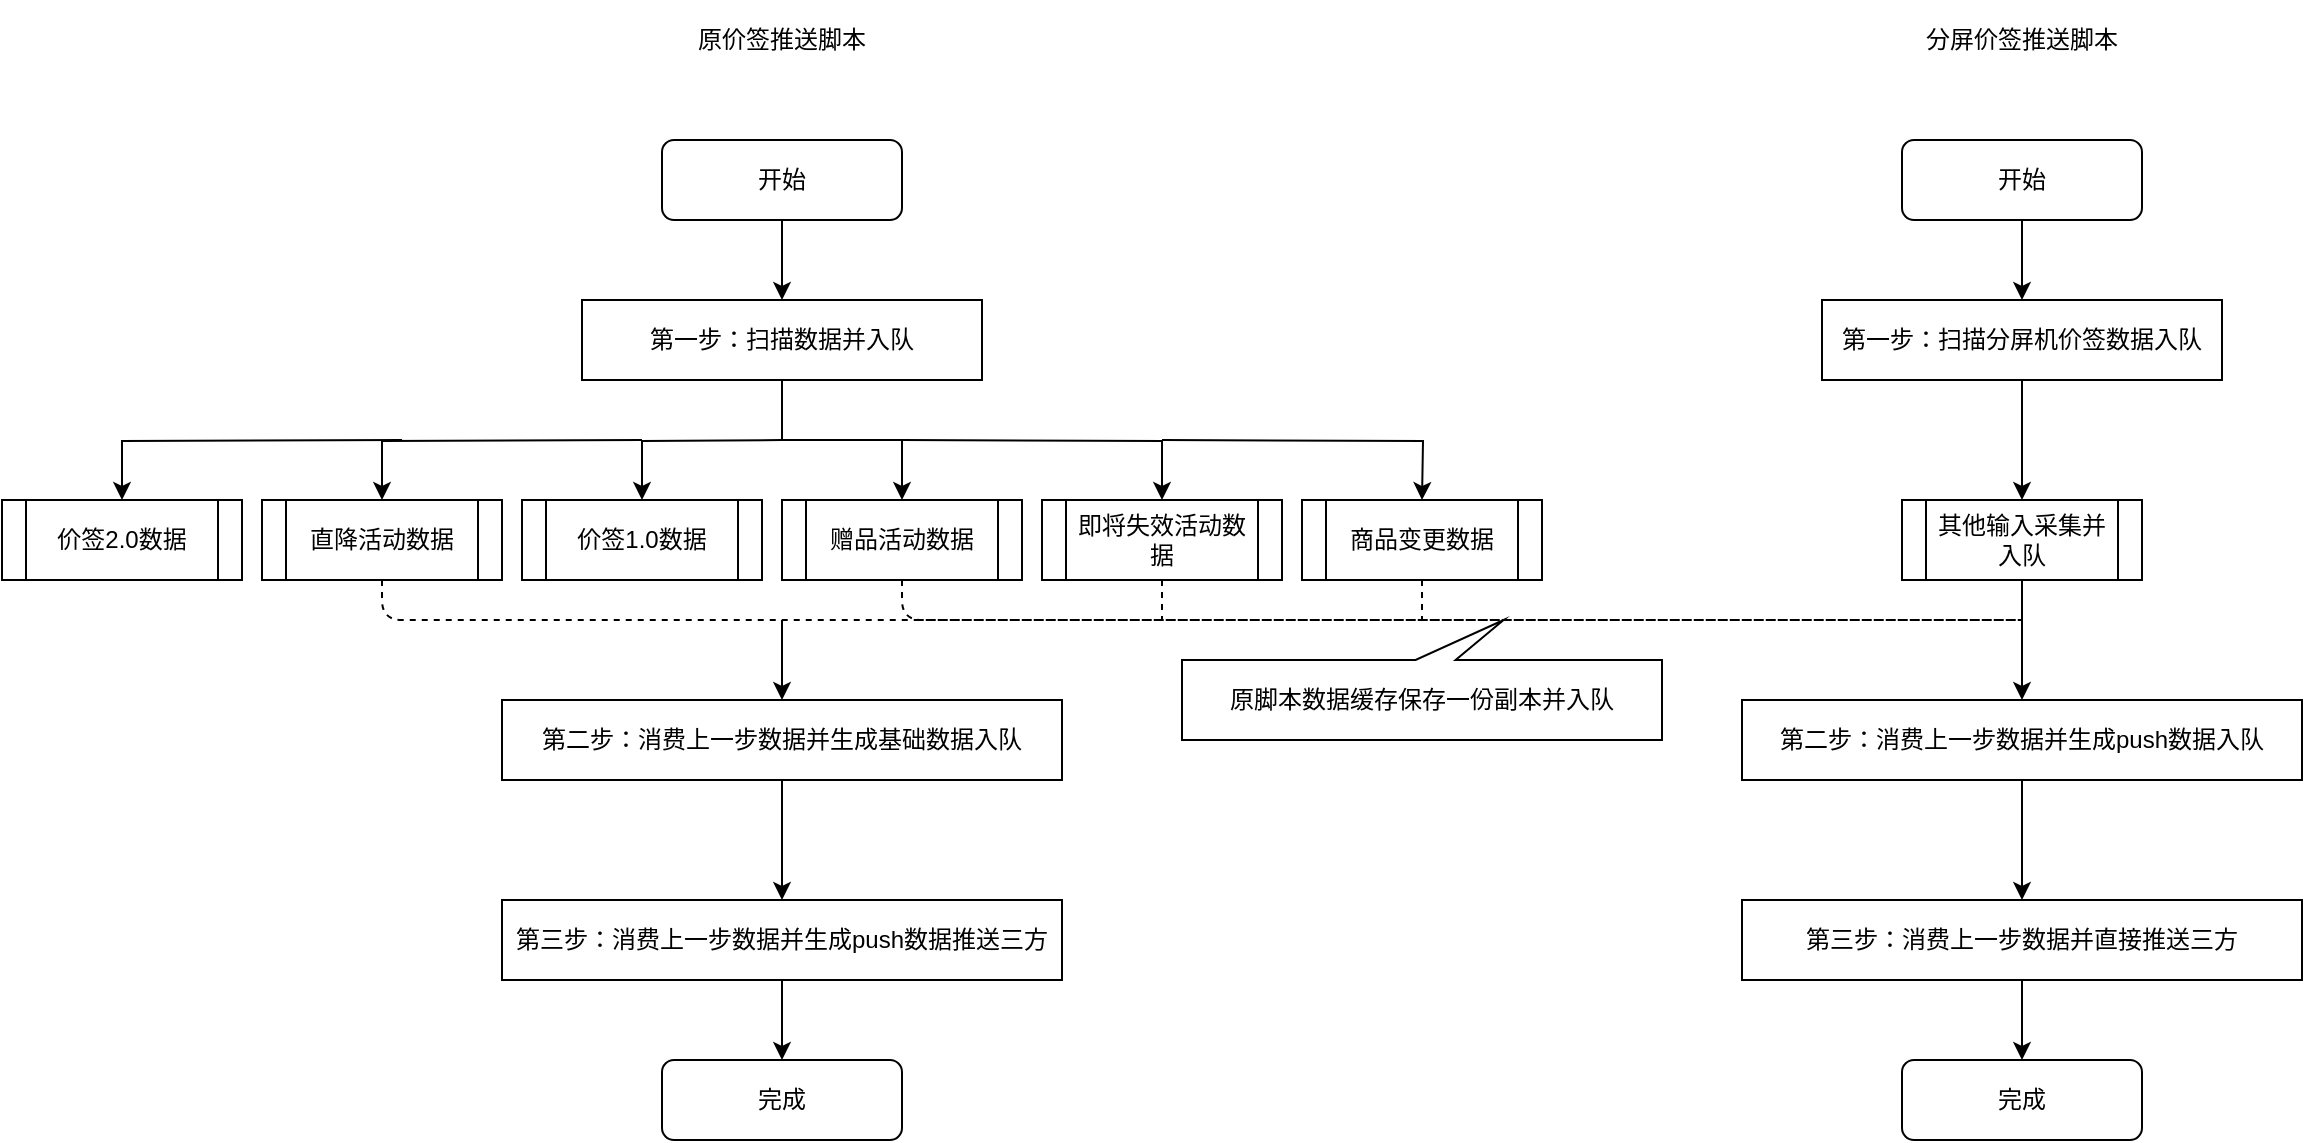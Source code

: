 <mxfile version="13.10.4" type="github"><diagram id="tKXNzPvHB9LKI93Ga4n8" name="Page-1"><mxGraphModel dx="2182" dy="745" grid="1" gridSize="10" guides="1" tooltips="1" connect="1" arrows="1" fold="1" page="1" pageScale="1" pageWidth="827" pageHeight="1169" math="0" shadow="0"><root><mxCell id="0"/><mxCell id="1" parent="0"/><mxCell id="02ahCOg9DGWH-KLUwcwF-26" value="" style="edgeStyle=orthogonalEdgeStyle;rounded=0;orthogonalLoop=1;jettySize=auto;html=1;" edge="1" parent="1" source="02ahCOg9DGWH-KLUwcwF-2" target="02ahCOg9DGWH-KLUwcwF-5"><mxGeometry relative="1" as="geometry"/></mxCell><mxCell id="02ahCOg9DGWH-KLUwcwF-2" value="开始" style="rounded=1;whiteSpace=wrap;html=1;" vertex="1" parent="1"><mxGeometry x="-60" y="200" width="120" height="40" as="geometry"/></mxCell><mxCell id="02ahCOg9DGWH-KLUwcwF-4" value="原价签推送脚本" style="text;html=1;strokeColor=none;fillColor=none;align=center;verticalAlign=middle;whiteSpace=wrap;rounded=0;" vertex="1" parent="1"><mxGeometry x="-60" y="130" width="120" height="40" as="geometry"/></mxCell><mxCell id="02ahCOg9DGWH-KLUwcwF-27" value="" style="edgeStyle=orthogonalEdgeStyle;rounded=0;orthogonalLoop=1;jettySize=auto;html=1;" edge="1" parent="1" source="02ahCOg9DGWH-KLUwcwF-5" target="02ahCOg9DGWH-KLUwcwF-9"><mxGeometry relative="1" as="geometry"/></mxCell><mxCell id="02ahCOg9DGWH-KLUwcwF-5" value="第一步：扫描数据并入队" style="rounded=0;whiteSpace=wrap;html=1;" vertex="1" parent="1"><mxGeometry x="-100" y="280" width="200" height="40" as="geometry"/></mxCell><mxCell id="02ahCOg9DGWH-KLUwcwF-6" value="价签2.0数据" style="shape=process;whiteSpace=wrap;html=1;backgroundOutline=1;" vertex="1" parent="1"><mxGeometry x="-390" y="380" width="120" height="40" as="geometry"/></mxCell><mxCell id="02ahCOg9DGWH-KLUwcwF-7" value="直降活动数据" style="shape=process;whiteSpace=wrap;html=1;backgroundOutline=1;" vertex="1" parent="1"><mxGeometry x="-260" y="380" width="120" height="40" as="geometry"/></mxCell><mxCell id="02ahCOg9DGWH-KLUwcwF-8" value="价签1.0数据" style="shape=process;whiteSpace=wrap;html=1;backgroundOutline=1;" vertex="1" parent="1"><mxGeometry x="-130" y="380" width="120" height="40" as="geometry"/></mxCell><mxCell id="02ahCOg9DGWH-KLUwcwF-9" value="赠品活动数据" style="shape=process;whiteSpace=wrap;html=1;backgroundOutline=1;" vertex="1" parent="1"><mxGeometry y="380" width="120" height="40" as="geometry"/></mxCell><mxCell id="02ahCOg9DGWH-KLUwcwF-10" value="即将失效活动数据" style="shape=process;whiteSpace=wrap;html=1;backgroundOutline=1;" vertex="1" parent="1"><mxGeometry x="130" y="380" width="120" height="40" as="geometry"/></mxCell><mxCell id="02ahCOg9DGWH-KLUwcwF-11" value="商品变更数据" style="shape=process;whiteSpace=wrap;html=1;backgroundOutline=1;" vertex="1" parent="1"><mxGeometry x="260" y="380" width="120" height="40" as="geometry"/></mxCell><mxCell id="02ahCOg9DGWH-KLUwcwF-37" value="" style="edgeStyle=orthogonalEdgeStyle;rounded=0;orthogonalLoop=1;jettySize=auto;html=1;" edge="1" parent="1" source="02ahCOg9DGWH-KLUwcwF-12" target="02ahCOg9DGWH-KLUwcwF-13"><mxGeometry relative="1" as="geometry"/></mxCell><mxCell id="02ahCOg9DGWH-KLUwcwF-12" value="第二步：消费上一步数据并生成基础数据入队" style="rounded=0;whiteSpace=wrap;html=1;" vertex="1" parent="1"><mxGeometry x="-140" y="480" width="280" height="40" as="geometry"/></mxCell><mxCell id="02ahCOg9DGWH-KLUwcwF-38" value="" style="edgeStyle=orthogonalEdgeStyle;rounded=0;orthogonalLoop=1;jettySize=auto;html=1;" edge="1" parent="1" source="02ahCOg9DGWH-KLUwcwF-13" target="02ahCOg9DGWH-KLUwcwF-14"><mxGeometry relative="1" as="geometry"/></mxCell><mxCell id="02ahCOg9DGWH-KLUwcwF-13" value="第三步：消费上一步数据并生成push数据推送三方" style="rounded=0;whiteSpace=wrap;html=1;" vertex="1" parent="1"><mxGeometry x="-140" y="580" width="280" height="40" as="geometry"/></mxCell><mxCell id="02ahCOg9DGWH-KLUwcwF-14" value="完成" style="rounded=1;whiteSpace=wrap;html=1;" vertex="1" parent="1"><mxGeometry x="-60" y="660" width="120" height="40" as="geometry"/></mxCell><mxCell id="02ahCOg9DGWH-KLUwcwF-23" value="" style="edgeStyle=orthogonalEdgeStyle;rounded=0;orthogonalLoop=1;jettySize=auto;html=1;" edge="1" parent="1" source="02ahCOg9DGWH-KLUwcwF-15" target="02ahCOg9DGWH-KLUwcwF-16"><mxGeometry relative="1" as="geometry"/></mxCell><mxCell id="02ahCOg9DGWH-KLUwcwF-15" value="开始" style="rounded=1;whiteSpace=wrap;html=1;" vertex="1" parent="1"><mxGeometry x="560" y="200" width="120" height="40" as="geometry"/></mxCell><mxCell id="02ahCOg9DGWH-KLUwcwF-24" value="" style="edgeStyle=orthogonalEdgeStyle;rounded=0;orthogonalLoop=1;jettySize=auto;html=1;" edge="1" parent="1" source="02ahCOg9DGWH-KLUwcwF-16" target="02ahCOg9DGWH-KLUwcwF-17"><mxGeometry relative="1" as="geometry"/></mxCell><mxCell id="02ahCOg9DGWH-KLUwcwF-16" value="第一步：扫描分屏机价签数据入队" style="rounded=0;whiteSpace=wrap;html=1;" vertex="1" parent="1"><mxGeometry x="520" y="280" width="200" height="40" as="geometry"/></mxCell><mxCell id="02ahCOg9DGWH-KLUwcwF-25" value="" style="edgeStyle=orthogonalEdgeStyle;rounded=0;orthogonalLoop=1;jettySize=auto;html=1;" edge="1" parent="1" source="02ahCOg9DGWH-KLUwcwF-17" target="02ahCOg9DGWH-KLUwcwF-18"><mxGeometry relative="1" as="geometry"/></mxCell><mxCell id="02ahCOg9DGWH-KLUwcwF-17" value="其他输入采集并入队" style="shape=process;whiteSpace=wrap;html=1;backgroundOutline=1;" vertex="1" parent="1"><mxGeometry x="560" y="380" width="120" height="40" as="geometry"/></mxCell><mxCell id="02ahCOg9DGWH-KLUwcwF-22" value="" style="edgeStyle=orthogonalEdgeStyle;rounded=0;orthogonalLoop=1;jettySize=auto;html=1;" edge="1" parent="1" source="02ahCOg9DGWH-KLUwcwF-18" target="02ahCOg9DGWH-KLUwcwF-19"><mxGeometry relative="1" as="geometry"/></mxCell><mxCell id="02ahCOg9DGWH-KLUwcwF-18" value="第二步：消费上一步数据并生成push数据入队" style="rounded=0;whiteSpace=wrap;html=1;" vertex="1" parent="1"><mxGeometry x="480" y="480" width="280" height="40" as="geometry"/></mxCell><mxCell id="02ahCOg9DGWH-KLUwcwF-39" value="" style="edgeStyle=orthogonalEdgeStyle;rounded=0;orthogonalLoop=1;jettySize=auto;html=1;" edge="1" parent="1" source="02ahCOg9DGWH-KLUwcwF-19" target="02ahCOg9DGWH-KLUwcwF-20"><mxGeometry relative="1" as="geometry"/></mxCell><mxCell id="02ahCOg9DGWH-KLUwcwF-19" value="第三步：消费上一步数据并直接推送三方" style="rounded=0;whiteSpace=wrap;html=1;" vertex="1" parent="1"><mxGeometry x="480" y="580" width="280" height="40" as="geometry"/></mxCell><mxCell id="02ahCOg9DGWH-KLUwcwF-20" value="完成" style="rounded=1;whiteSpace=wrap;html=1;" vertex="1" parent="1"><mxGeometry x="560" y="660" width="120" height="40" as="geometry"/></mxCell><mxCell id="02ahCOg9DGWH-KLUwcwF-28" value="" style="edgeStyle=orthogonalEdgeStyle;rounded=0;orthogonalLoop=1;jettySize=auto;html=1;entryX=0.5;entryY=0;entryDx=0;entryDy=0;" edge="1" parent="1" target="02ahCOg9DGWH-KLUwcwF-8"><mxGeometry relative="1" as="geometry"><mxPoint y="350" as="sourcePoint"/><mxPoint x="70" y="390" as="targetPoint"/></mxGeometry></mxCell><mxCell id="02ahCOg9DGWH-KLUwcwF-29" value="" style="edgeStyle=orthogonalEdgeStyle;rounded=0;orthogonalLoop=1;jettySize=auto;html=1;entryX=0.5;entryY=0;entryDx=0;entryDy=0;" edge="1" parent="1" target="02ahCOg9DGWH-KLUwcwF-10"><mxGeometry relative="1" as="geometry"><mxPoint x="60" y="350" as="sourcePoint"/><mxPoint x="70" y="390" as="targetPoint"/></mxGeometry></mxCell><mxCell id="02ahCOg9DGWH-KLUwcwF-30" value="" style="edgeStyle=orthogonalEdgeStyle;rounded=0;orthogonalLoop=1;jettySize=auto;html=1;entryX=0.5;entryY=0;entryDx=0;entryDy=0;" edge="1" parent="1"><mxGeometry relative="1" as="geometry"><mxPoint x="190" y="350" as="sourcePoint"/><mxPoint x="320" y="380" as="targetPoint"/></mxGeometry></mxCell><mxCell id="02ahCOg9DGWH-KLUwcwF-31" value="" style="edgeStyle=orthogonalEdgeStyle;rounded=0;orthogonalLoop=1;jettySize=auto;html=1;entryX=0.5;entryY=0;entryDx=0;entryDy=0;" edge="1" parent="1" target="02ahCOg9DGWH-KLUwcwF-7"><mxGeometry relative="1" as="geometry"><mxPoint x="-70" y="350" as="sourcePoint"/><mxPoint x="-140" y="380" as="targetPoint"/></mxGeometry></mxCell><mxCell id="02ahCOg9DGWH-KLUwcwF-32" value="" style="edgeStyle=orthogonalEdgeStyle;rounded=0;orthogonalLoop=1;jettySize=auto;html=1;entryX=0.5;entryY=0;entryDx=0;entryDy=0;entryPerimeter=0;" edge="1" parent="1" target="02ahCOg9DGWH-KLUwcwF-6"><mxGeometry relative="1" as="geometry"><mxPoint x="-190" y="350" as="sourcePoint"/><mxPoint x="-320" y="380" as="targetPoint"/></mxGeometry></mxCell><mxCell id="02ahCOg9DGWH-KLUwcwF-36" value="" style="endArrow=classic;html=1;entryX=0.5;entryY=0;entryDx=0;entryDy=0;" edge="1" parent="1" target="02ahCOg9DGWH-KLUwcwF-12"><mxGeometry width="50" height="50" relative="1" as="geometry"><mxPoint y="440" as="sourcePoint"/><mxPoint x="210" y="340" as="targetPoint"/></mxGeometry></mxCell><mxCell id="02ahCOg9DGWH-KLUwcwF-40" value="分屏价签推送脚本" style="text;html=1;strokeColor=none;fillColor=none;align=center;verticalAlign=middle;whiteSpace=wrap;rounded=0;" vertex="1" parent="1"><mxGeometry x="560" y="130" width="120" height="40" as="geometry"/></mxCell><mxCell id="02ahCOg9DGWH-KLUwcwF-41" value="" style="endArrow=none;dashed=1;html=1;exitX=0.5;exitY=1;exitDx=0;exitDy=0;" edge="1" parent="1" source="02ahCOg9DGWH-KLUwcwF-7"><mxGeometry width="50" height="50" relative="1" as="geometry"><mxPoint x="160" y="390" as="sourcePoint"/><mxPoint x="620" y="440" as="targetPoint"/><Array as="points"><mxPoint x="-200" y="440"/></Array></mxGeometry></mxCell><mxCell id="02ahCOg9DGWH-KLUwcwF-42" value="" style="endArrow=none;dashed=1;html=1;exitX=0.5;exitY=1;exitDx=0;exitDy=0;" edge="1" parent="1" source="02ahCOg9DGWH-KLUwcwF-9"><mxGeometry width="50" height="50" relative="1" as="geometry"><mxPoint x="-190" y="430" as="sourcePoint"/><mxPoint x="620" y="440" as="targetPoint"/><Array as="points"><mxPoint x="60" y="440"/></Array></mxGeometry></mxCell><mxCell id="02ahCOg9DGWH-KLUwcwF-43" value="" style="endArrow=none;dashed=1;html=1;exitX=0.5;exitY=1;exitDx=0;exitDy=0;" edge="1" parent="1" source="02ahCOg9DGWH-KLUwcwF-10"><mxGeometry width="50" height="50" relative="1" as="geometry"><mxPoint x="160" y="390" as="sourcePoint"/><mxPoint x="190" y="440" as="targetPoint"/><Array as="points"><mxPoint x="190" y="440"/></Array></mxGeometry></mxCell><mxCell id="02ahCOg9DGWH-KLUwcwF-44" value="" style="endArrow=none;dashed=1;html=1;exitX=0.5;exitY=1;exitDx=0;exitDy=0;" edge="1" parent="1" source="02ahCOg9DGWH-KLUwcwF-11"><mxGeometry width="50" height="50" relative="1" as="geometry"><mxPoint x="200" y="430" as="sourcePoint"/><mxPoint x="320" y="440" as="targetPoint"/><Array as="points"><mxPoint x="320" y="440"/></Array></mxGeometry></mxCell><mxCell id="02ahCOg9DGWH-KLUwcwF-45" value="原脚本数据缓存保存一份副本并入队" style="shape=callout;whiteSpace=wrap;html=1;perimeter=calloutPerimeter;position2=0.33;direction=west;size=20;position=0.43;" vertex="1" parent="1"><mxGeometry x="200" y="440" width="240" height="60" as="geometry"/></mxCell></root></mxGraphModel></diagram></mxfile>